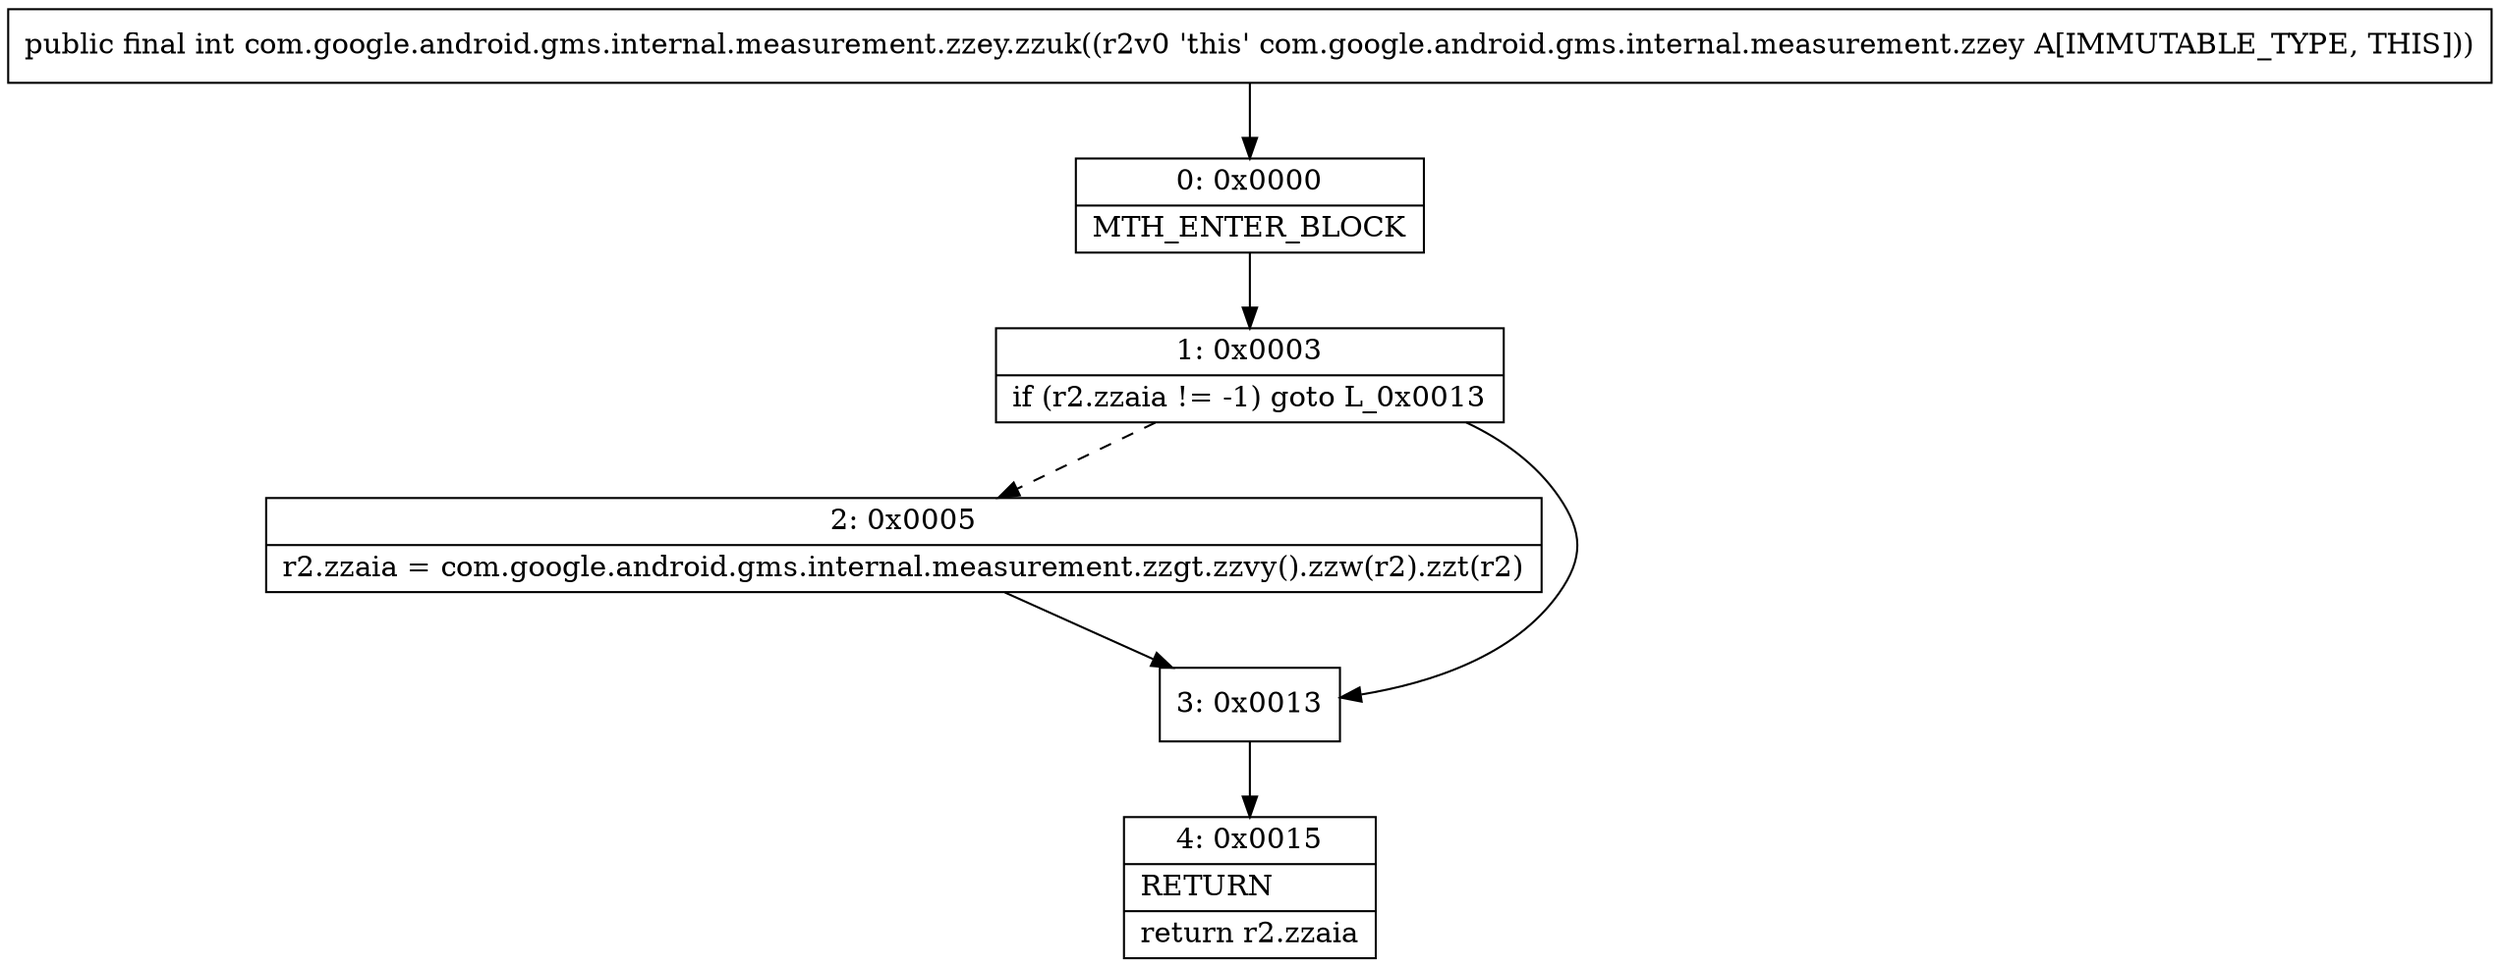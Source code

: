 digraph "CFG forcom.google.android.gms.internal.measurement.zzey.zzuk()I" {
Node_0 [shape=record,label="{0\:\ 0x0000|MTH_ENTER_BLOCK\l}"];
Node_1 [shape=record,label="{1\:\ 0x0003|if (r2.zzaia != \-1) goto L_0x0013\l}"];
Node_2 [shape=record,label="{2\:\ 0x0005|r2.zzaia = com.google.android.gms.internal.measurement.zzgt.zzvy().zzw(r2).zzt(r2)\l}"];
Node_3 [shape=record,label="{3\:\ 0x0013}"];
Node_4 [shape=record,label="{4\:\ 0x0015|RETURN\l|return r2.zzaia\l}"];
MethodNode[shape=record,label="{public final int com.google.android.gms.internal.measurement.zzey.zzuk((r2v0 'this' com.google.android.gms.internal.measurement.zzey A[IMMUTABLE_TYPE, THIS])) }"];
MethodNode -> Node_0;
Node_0 -> Node_1;
Node_1 -> Node_2[style=dashed];
Node_1 -> Node_3;
Node_2 -> Node_3;
Node_3 -> Node_4;
}

